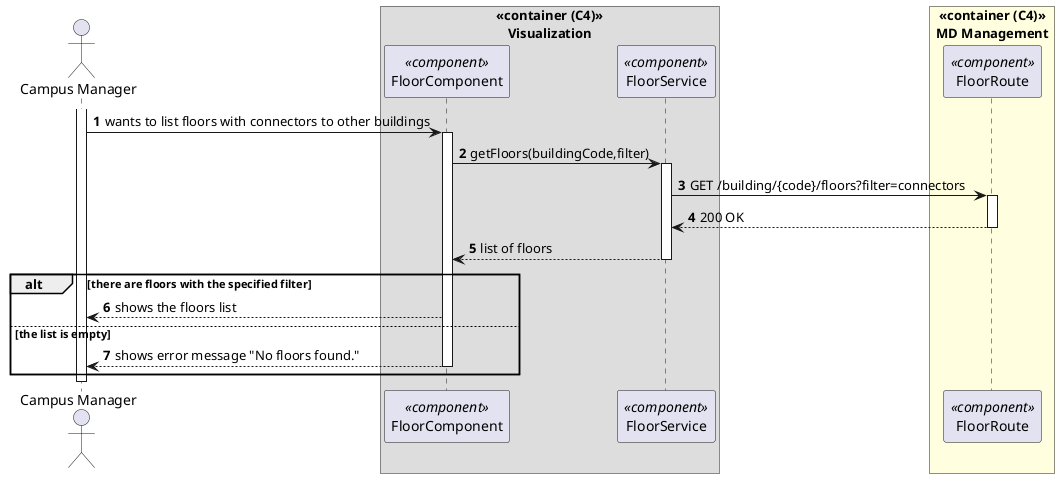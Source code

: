@startuml process-view
autonumber
skinparam DefaultTextAlignment<<center>> center

actor CM as "Campus Manager"

box "«container (C4)»\nVisualization" <<center>>
  participant C as "FloorComponent" <<component>>
  participant SVC as "FloorService" <<component>>
end box

box "«container (C4)»\n MD Management " <<center>>#LightYellow
  participant ROUTE as "FloorRoute" <<component>>
end box

activate CM

CM -> C : wants to list floors with connectors to other buildings
activate C

C -> SVC : getFloors(buildingCode,filter)
activate SVC

SVC -> ROUTE : GET /building/{code}/floors?filter=connectors
activate ROUTE

SVC <-- ROUTE : 200 OK
deactivate ROUTE

C <-- SVC : list of floors
deactivate SVC

alt there are floors with the specified filter
  CM <-- C : shows the floors list
else the list is empty
  CM <-- C : shows error message "No floors found."
  deactivate C
end

deactivate CM

@enduml
